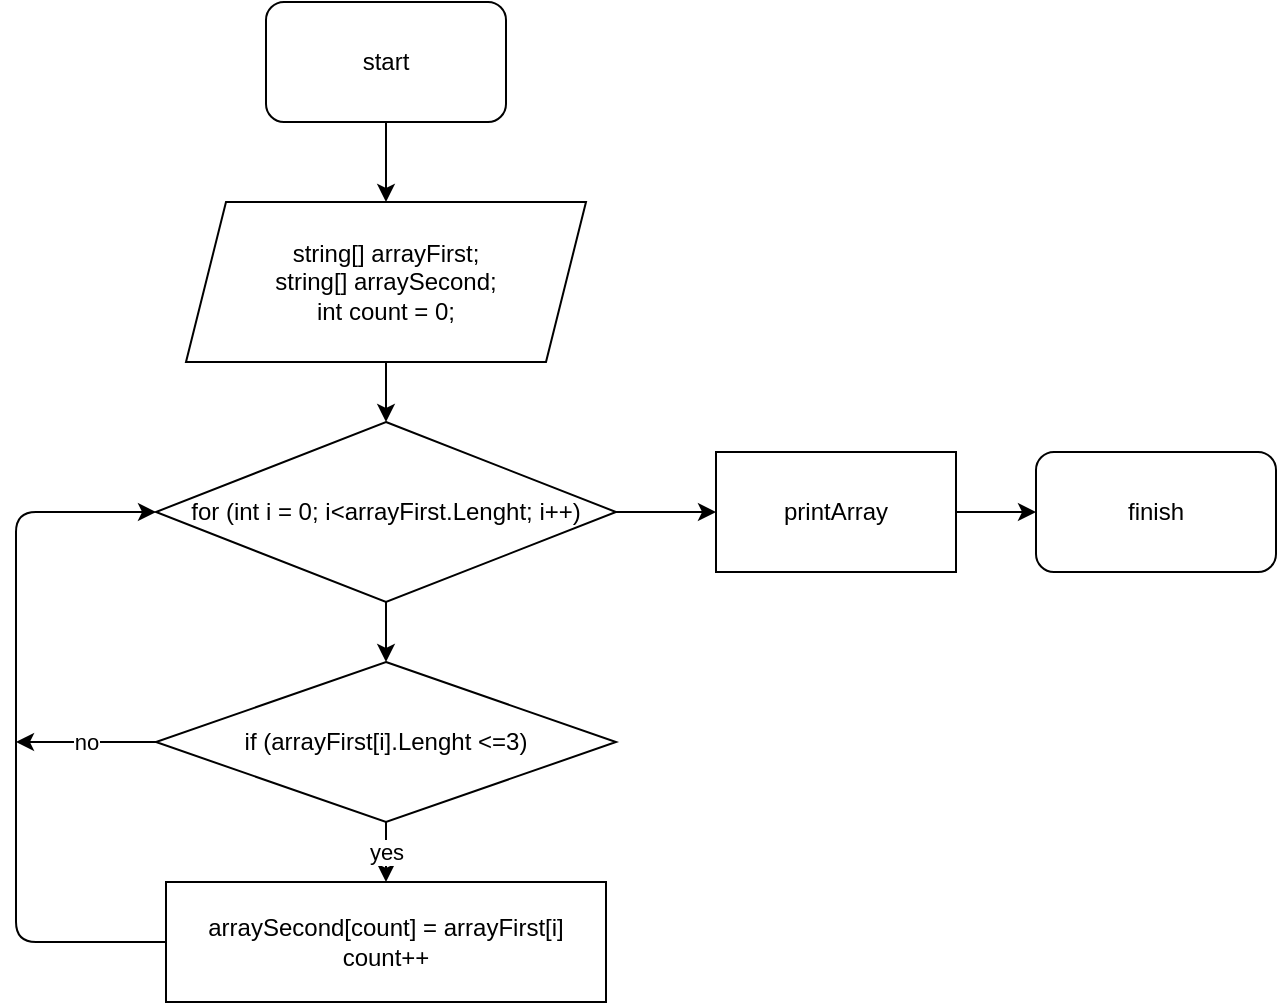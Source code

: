 <mxfile>
    <diagram id="0MlI1H8uV-wyxWgGxspO" name="Страница 1">
        <mxGraphModel dx="884" dy="423" grid="1" gridSize="10" guides="1" tooltips="1" connect="1" arrows="1" fold="1" page="1" pageScale="1" pageWidth="827" pageHeight="1169" math="0" shadow="0">
            <root>
                <mxCell id="0"/>
                <mxCell id="1" parent="0"/>
                <mxCell id="16" value="" style="edgeStyle=none;html=1;" edge="1" parent="1" source="2" target="3">
                    <mxGeometry relative="1" as="geometry"/>
                </mxCell>
                <mxCell id="2" value="start" style="rounded=1;whiteSpace=wrap;html=1;" vertex="1" parent="1">
                    <mxGeometry x="285" y="20" width="120" height="60" as="geometry"/>
                </mxCell>
                <mxCell id="17" value="" style="edgeStyle=none;html=1;" edge="1" parent="1" source="3" target="4">
                    <mxGeometry relative="1" as="geometry"/>
                </mxCell>
                <mxCell id="3" value="string[] arrayFirst;&lt;br&gt;string[] arraySecond;&lt;br&gt;int count = 0;" style="shape=parallelogram;perimeter=parallelogramPerimeter;whiteSpace=wrap;html=1;fixedSize=1;" vertex="1" parent="1">
                    <mxGeometry x="245" y="120" width="200" height="80" as="geometry"/>
                </mxCell>
                <mxCell id="6" value="" style="edgeStyle=none;html=1;" edge="1" parent="1" source="4" target="5">
                    <mxGeometry relative="1" as="geometry"/>
                </mxCell>
                <mxCell id="14" style="edgeStyle=none;html=1;entryX=0;entryY=0.5;entryDx=0;entryDy=0;" edge="1" parent="1" source="4" target="12">
                    <mxGeometry relative="1" as="geometry"/>
                </mxCell>
                <mxCell id="4" value="for (int i = 0; i&amp;lt;arrayFirst.Lenght; i++)" style="rhombus;whiteSpace=wrap;html=1;" vertex="1" parent="1">
                    <mxGeometry x="230" y="230" width="230" height="90" as="geometry"/>
                </mxCell>
                <mxCell id="8" value="yes" style="edgeStyle=none;html=1;" edge="1" parent="1" source="5" target="7">
                    <mxGeometry relative="1" as="geometry"/>
                </mxCell>
                <mxCell id="11" value="no" style="edgeStyle=none;html=1;" edge="1" parent="1" source="5">
                    <mxGeometry relative="1" as="geometry">
                        <mxPoint x="160" y="390" as="targetPoint"/>
                    </mxGeometry>
                </mxCell>
                <mxCell id="5" value="if (arrayFirst[i].Lenght &amp;lt;=3)" style="rhombus;whiteSpace=wrap;html=1;" vertex="1" parent="1">
                    <mxGeometry x="230" y="350" width="230" height="80" as="geometry"/>
                </mxCell>
                <mxCell id="10" style="edgeStyle=none;html=1;entryX=0;entryY=0.5;entryDx=0;entryDy=0;exitX=0;exitY=0.5;exitDx=0;exitDy=0;" edge="1" parent="1" source="7" target="4">
                    <mxGeometry relative="1" as="geometry">
                        <mxPoint x="160" y="470" as="sourcePoint"/>
                        <Array as="points">
                            <mxPoint x="160" y="490"/>
                            <mxPoint x="160" y="275"/>
                        </Array>
                    </mxGeometry>
                </mxCell>
                <mxCell id="7" value="arraySecond[count] = arrayFirst[i]&lt;br&gt;count++" style="rounded=0;whiteSpace=wrap;html=1;" vertex="1" parent="1">
                    <mxGeometry x="235" y="460" width="220" height="60" as="geometry"/>
                </mxCell>
                <mxCell id="15" style="edgeStyle=none;html=1;entryX=0;entryY=0.5;entryDx=0;entryDy=0;" edge="1" parent="1" source="12" target="13">
                    <mxGeometry relative="1" as="geometry"/>
                </mxCell>
                <mxCell id="12" value="printArray" style="rounded=0;whiteSpace=wrap;html=1;" vertex="1" parent="1">
                    <mxGeometry x="510" y="245" width="120" height="60" as="geometry"/>
                </mxCell>
                <mxCell id="13" value="finish" style="rounded=1;whiteSpace=wrap;html=1;" vertex="1" parent="1">
                    <mxGeometry x="670" y="245" width="120" height="60" as="geometry"/>
                </mxCell>
            </root>
        </mxGraphModel>
    </diagram>
</mxfile>